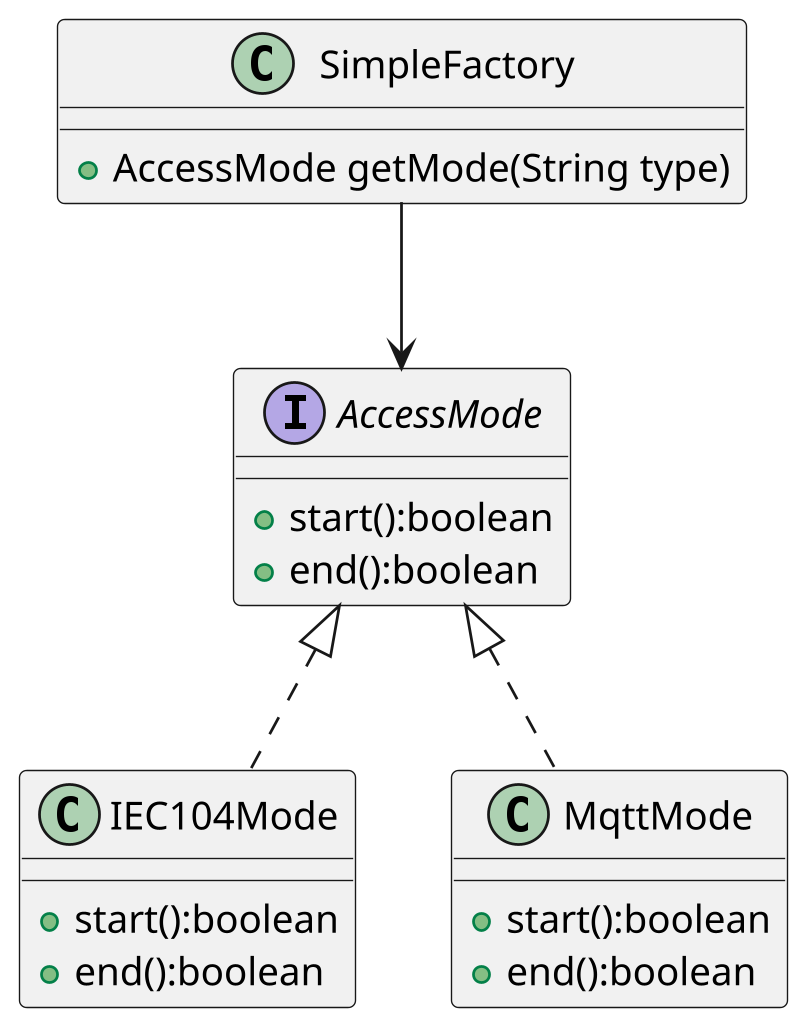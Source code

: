 @startuml
scale 1024 height

interface AccessMode

AccessMode <|.. IEC104Mode
AccessMode <|.. MqttMode


class SimpleFactory{
 +AccessMode getMode(String type)
}
SimpleFactory --> AccessMode

interface AccessMode {
+start():boolean
+end():boolean
}

class IEC104Mode{
+start():boolean
+end():boolean
}

class MqttMode{
+start():boolean
+end():boolean
}
@enduml
